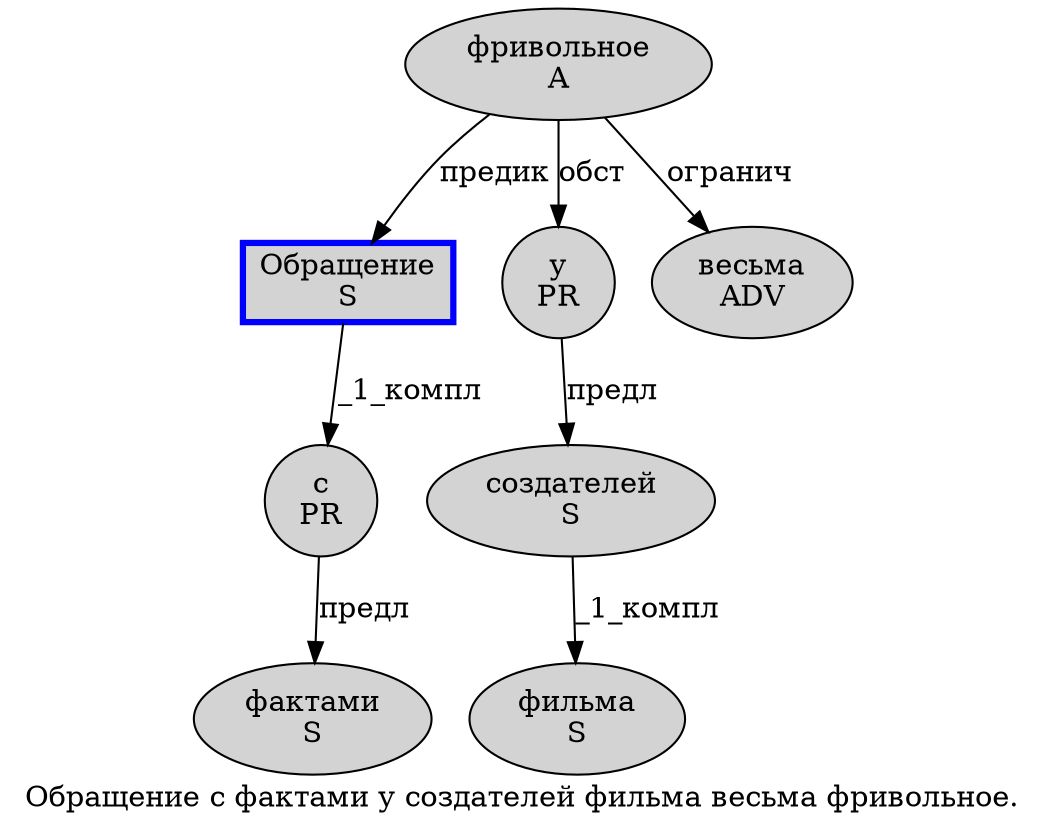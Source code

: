 digraph SENTENCE_3560 {
	graph [label="Обращение с фактами у создателей фильма весьма фривольное."]
	node [style=filled]
		0 [label="Обращение
S" color=blue fillcolor=lightgray penwidth=3 shape=box]
		1 [label="с
PR" color="" fillcolor=lightgray penwidth=1 shape=ellipse]
		2 [label="фактами
S" color="" fillcolor=lightgray penwidth=1 shape=ellipse]
		3 [label="у
PR" color="" fillcolor=lightgray penwidth=1 shape=ellipse]
		4 [label="создателей
S" color="" fillcolor=lightgray penwidth=1 shape=ellipse]
		5 [label="фильма
S" color="" fillcolor=lightgray penwidth=1 shape=ellipse]
		6 [label="весьма
ADV" color="" fillcolor=lightgray penwidth=1 shape=ellipse]
		7 [label="фривольное
A" color="" fillcolor=lightgray penwidth=1 shape=ellipse]
			1 -> 2 [label="предл"]
			7 -> 0 [label="предик"]
			7 -> 3 [label="обст"]
			7 -> 6 [label="огранич"]
			0 -> 1 [label="_1_компл"]
			3 -> 4 [label="предл"]
			4 -> 5 [label="_1_компл"]
}